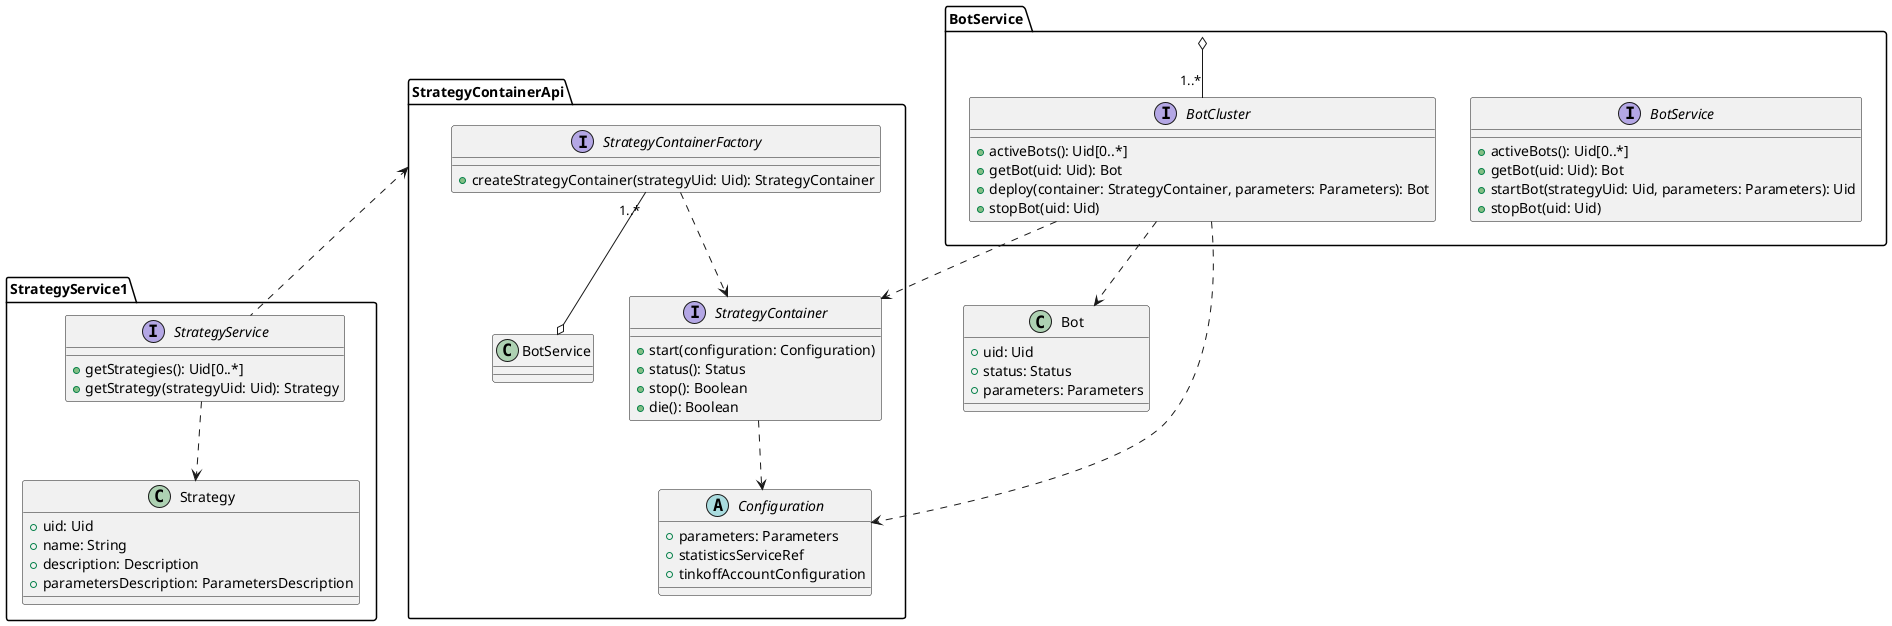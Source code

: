 @startuml
'https://plantuml.com/class-diagram



package BotService {
    interface BotService {
        + activeBots(): Uid[0..*]
        + getBot(uid: Uid): Bot
        + startBot(strategyUid: Uid, parameters: Parameters): Uid
        + stopBot(uid: Uid)
    }

    interface BotCluster {
        + activeBots(): Uid[0..*]
        + getBot(uid: Uid): Bot
        + deploy(container: StrategyContainer, parameters: Parameters): Bot
        + stopBot(uid: Uid)
    }

}

package StrategyService1 {
    interface StrategyService {
        + getStrategies(): Uid[0..*]
        + getStrategy(strategyUid: Uid): Strategy
    }

    class Strategy {
        + uid: Uid
        + name: String
        + description: Description
        + parametersDescription: ParametersDescription
    }
}

class Bot {
    + uid: Uid
    + status: Status
    + parameters: Parameters
}


package StrategyContainerApi {

    interface StrategyContainerFactory {
        + createStrategyContainer(strategyUid: Uid): StrategyContainer
    }

    StrategyContainerFactory "1..*" --o BotService

    interface StrategyContainer {
        + start(configuration: Configuration)
        + status(): Status
        + stop(): Boolean
        + die(): Boolean
    }
    abstract class Configuration {
        + parameters: Parameters
        + statisticsServiceRef
        + tinkoffAccountConfiguration
    }
}

StrategyContainerApi <.. StrategyService

BotService o-- "1..*" BotCluster


StrategyService ..> Strategy

BotCluster ..> StrategyContainer
BotCluster ..> Bot
StrategyContainerFactory ..> StrategyContainer

StrategyContainer ..> Configuration
BotCluster ..> Configuration

@enduml